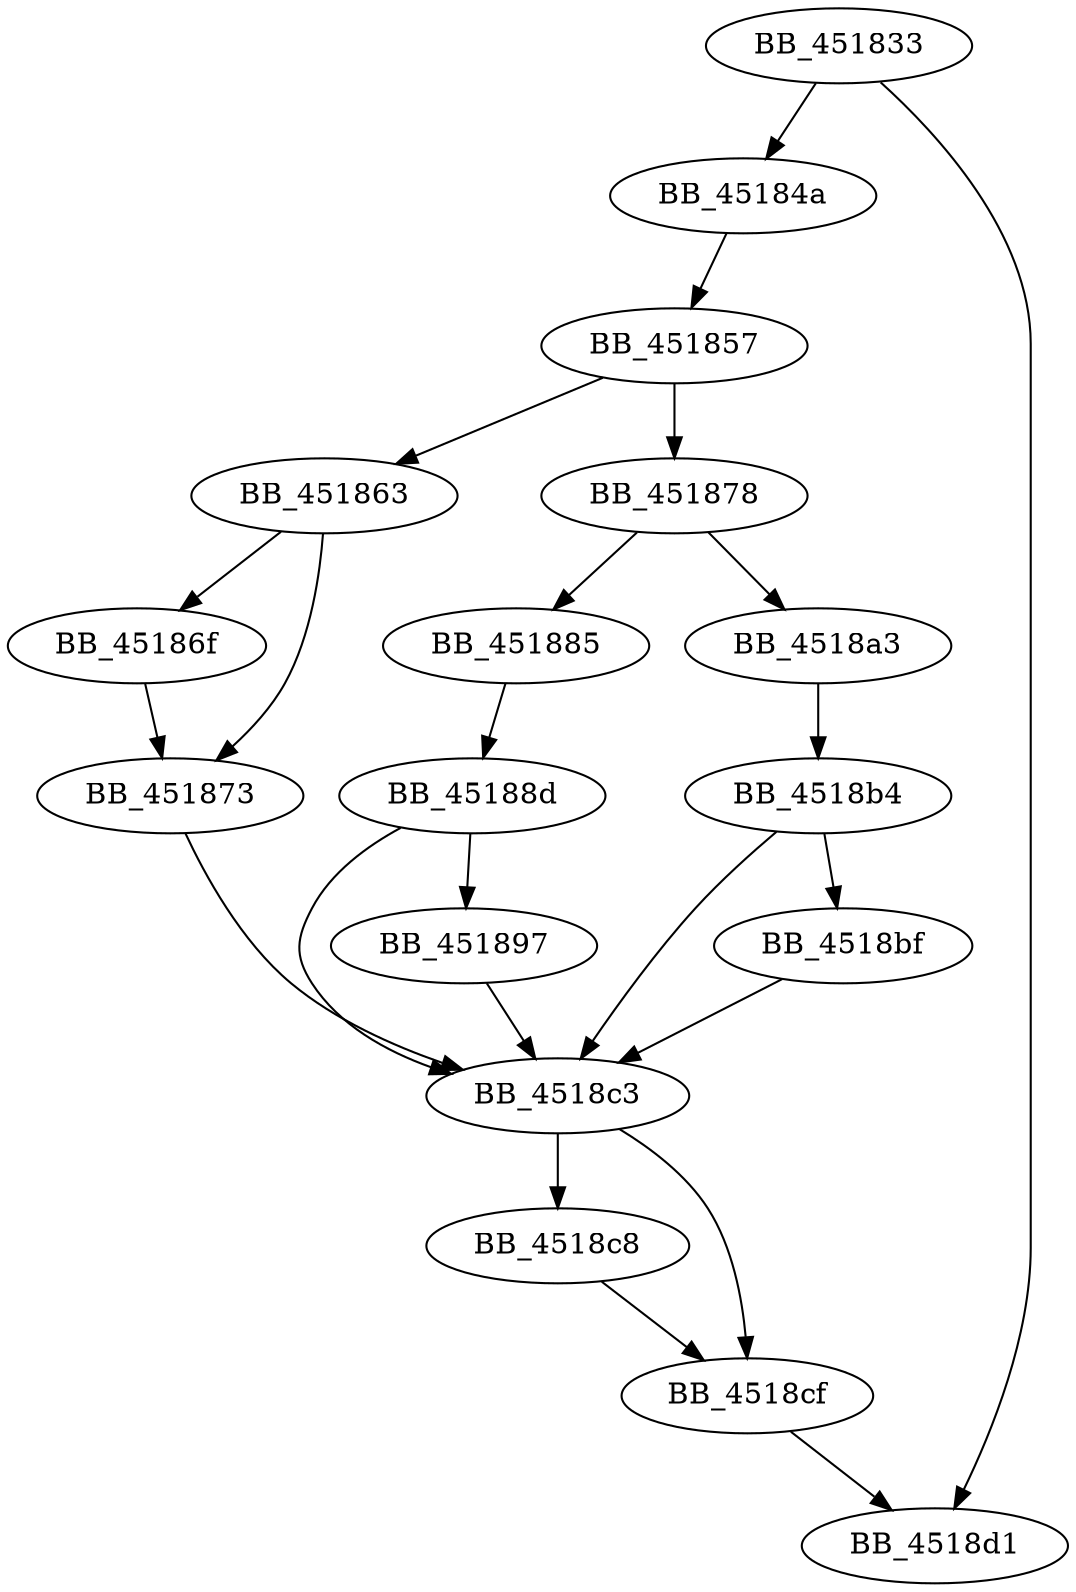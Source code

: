 DiGraph sub_451833{
BB_451833->BB_45184a
BB_451833->BB_4518d1
BB_45184a->BB_451857
BB_451857->BB_451863
BB_451857->BB_451878
BB_451863->BB_45186f
BB_451863->BB_451873
BB_45186f->BB_451873
BB_451873->BB_4518c3
BB_451878->BB_451885
BB_451878->BB_4518a3
BB_451885->BB_45188d
BB_45188d->BB_451897
BB_45188d->BB_4518c3
BB_451897->BB_4518c3
BB_4518a3->BB_4518b4
BB_4518b4->BB_4518bf
BB_4518b4->BB_4518c3
BB_4518bf->BB_4518c3
BB_4518c3->BB_4518c8
BB_4518c3->BB_4518cf
BB_4518c8->BB_4518cf
BB_4518cf->BB_4518d1
}
